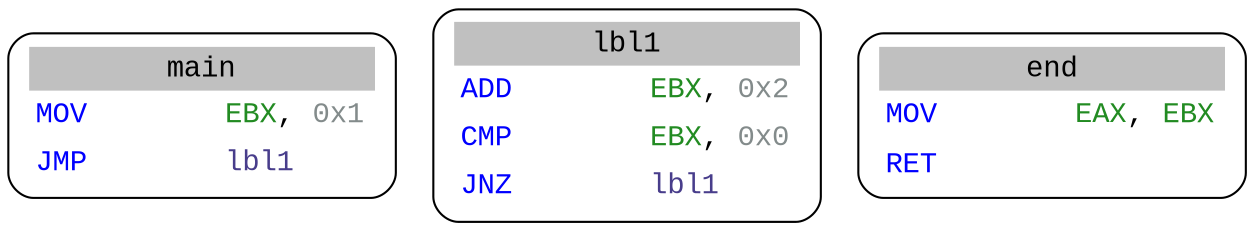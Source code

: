 digraph asm_graph {
0 [
shape="Mrecord" fontname="Courier New"label =<<table border="0" cellborder="0" cellpadding="3"><tr><td align="center" colspan="2" bgcolor="grey">main</td></tr><tr><td align="left"><font color="blue1">MOV        </font><font color="forestgreen">EBX</font>, <font color="azure4">0x1</font></td></tr><tr><td align="left"><font color="blue1">JMP        </font><font color="darkslateblue">lbl1</font></td></tr></table>> ];
1 [
shape="Mrecord" fontname="Courier New"label =<<table border="0" cellborder="0" cellpadding="3"><tr><td align="center" colspan="2" bgcolor="grey">lbl1</td></tr><tr><td align="left"><font color="blue1">ADD        </font><font color="forestgreen">EBX</font>, <font color="azure4">0x2</font></td></tr><tr><td align="left"><font color="blue1">CMP        </font><font color="forestgreen">EBX</font>, <font color="azure4">0x0</font></td></tr><tr><td align="left"><font color="blue1">JNZ        </font><font color="darkslateblue">lbl1</font></td></tr></table>> ];
2 [
shape="Mrecord" fontname="Courier New"label =<<table border="0" cellborder="0" cellpadding="3"><tr><td align="center" colspan="2" bgcolor="grey">end</td></tr><tr><td align="left"><font color="blue1">MOV        </font><font color="forestgreen">EAX</font>, <font color="forestgreen">EBX</font></td></tr><tr><td align="left"><font color="blue1">RET        </font></td></tr></table>> ];
}